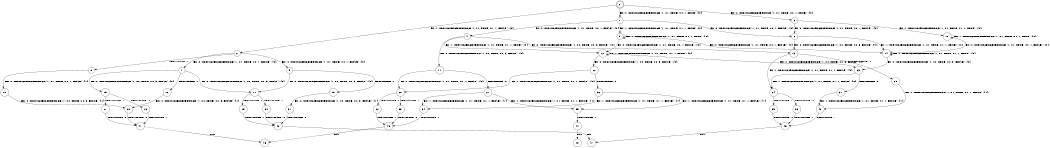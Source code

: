 digraph BCG {
size = "7, 10.5";
center = TRUE;
node [shape = circle];
0 [peripheries = 2];
0 -> 1 [label = "EX !0 !ATOMIC_EXCH_BRANCH (1, +1, TRUE, +0, 1, TRUE) !{0}"];
0 -> 2 [label = "EX !1 !ATOMIC_EXCH_BRANCH (1, +1, TRUE, +1, 1, FALSE) !{0}"];
0 -> 3 [label = "EX !0 !ATOMIC_EXCH_BRANCH (1, +1, TRUE, +0, 1, TRUE) !{0}"];
1 -> 4 [label = "EX !0 !ATOMIC_EXCH_BRANCH (1, +1, TRUE, +0, 1, FALSE) !{0}"];
1 -> 5 [label = "EX !1 !ATOMIC_EXCH_BRANCH (1, +1, TRUE, +1, 1, TRUE) !{0}"];
1 -> 6 [label = "EX !0 !ATOMIC_EXCH_BRANCH (1, +1, TRUE, +0, 1, FALSE) !{0}"];
2 -> 7 [label = "EX !0 !ATOMIC_EXCH_BRANCH (1, +1, TRUE, +0, 1, FALSE) !{0}"];
2 -> 8 [label = "TERMINATE !1"];
2 -> 9 [label = "EX !0 !ATOMIC_EXCH_BRANCH (1, +1, TRUE, +0, 1, FALSE) !{0}"];
3 -> 10 [label = "EX !1 !ATOMIC_EXCH_BRANCH (1, +1, TRUE, +1, 1, TRUE) !{0}"];
3 -> 6 [label = "EX !0 !ATOMIC_EXCH_BRANCH (1, +1, TRUE, +0, 1, FALSE) !{0}"];
4 -> 11 [label = "EX !0 !ATOMIC_EXCH_BRANCH (1, +0, TRUE, +0, 3, FALSE) !{0}"];
4 -> 12 [label = "EX !1 !ATOMIC_EXCH_BRANCH (1, +1, TRUE, +1, 1, TRUE) !{0}"];
4 -> 13 [label = "EX !0 !ATOMIC_EXCH_BRANCH (1, +0, TRUE, +0, 3, FALSE) !{0}"];
5 -> 12 [label = "EX !0 !ATOMIC_EXCH_BRANCH (1, +1, TRUE, +0, 1, FALSE) !{0}"];
5 -> 5 [label = "EX !1 !ATOMIC_EXCH_BRANCH (1, +1, TRUE, +1, 1, TRUE) !{0}"];
5 -> 14 [label = "EX !0 !ATOMIC_EXCH_BRANCH (1, +1, TRUE, +0, 1, FALSE) !{0}"];
6 -> 14 [label = "EX !1 !ATOMIC_EXCH_BRANCH (1, +1, TRUE, +1, 1, TRUE) !{0}"];
6 -> 13 [label = "EX !0 !ATOMIC_EXCH_BRANCH (1, +0, TRUE, +0, 3, FALSE) !{0}"];
7 -> 15 [label = "EX !0 !ATOMIC_EXCH_BRANCH (1, +0, TRUE, +0, 3, FALSE) !{0}"];
7 -> 16 [label = "TERMINATE !1"];
7 -> 17 [label = "EX !0 !ATOMIC_EXCH_BRANCH (1, +0, TRUE, +0, 3, FALSE) !{0}"];
8 -> 18 [label = "EX !0 !ATOMIC_EXCH_BRANCH (1, +1, TRUE, +0, 1, FALSE) !{1}"];
9 -> 19 [label = "TERMINATE !1"];
9 -> 17 [label = "EX !0 !ATOMIC_EXCH_BRANCH (1, +0, TRUE, +0, 3, FALSE) !{0}"];
10 -> 10 [label = "EX !1 !ATOMIC_EXCH_BRANCH (1, +1, TRUE, +1, 1, TRUE) !{0}"];
10 -> 14 [label = "EX !0 !ATOMIC_EXCH_BRANCH (1, +1, TRUE, +0, 1, FALSE) !{0}"];
11 -> 20 [label = "EX !1 !ATOMIC_EXCH_BRANCH (1, +1, TRUE, +1, 1, FALSE) !{0}"];
11 -> 21 [label = "TERMINATE !0"];
12 -> 22 [label = "EX !0 !ATOMIC_EXCH_BRANCH (1, +0, TRUE, +0, 3, FALSE) !{0}"];
12 -> 12 [label = "EX !1 !ATOMIC_EXCH_BRANCH (1, +1, TRUE, +1, 1, TRUE) !{0}"];
12 -> 23 [label = "EX !0 !ATOMIC_EXCH_BRANCH (1, +0, TRUE, +0, 3, FALSE) !{0}"];
13 -> 24 [label = "EX !1 !ATOMIC_EXCH_BRANCH (1, +1, TRUE, +1, 1, FALSE) !{0}"];
13 -> 25 [label = "TERMINATE !0"];
14 -> 14 [label = "EX !1 !ATOMIC_EXCH_BRANCH (1, +1, TRUE, +1, 1, TRUE) !{0}"];
14 -> 23 [label = "EX !0 !ATOMIC_EXCH_BRANCH (1, +0, TRUE, +0, 3, FALSE) !{0}"];
15 -> 26 [label = "TERMINATE !0"];
15 -> 27 [label = "TERMINATE !1"];
16 -> 28 [label = "EX !0 !ATOMIC_EXCH_BRANCH (1, +0, TRUE, +0, 3, FALSE) !{1}"];
17 -> 29 [label = "TERMINATE !0"];
17 -> 30 [label = "TERMINATE !1"];
18 -> 28 [label = "EX !0 !ATOMIC_EXCH_BRANCH (1, +0, TRUE, +0, 3, FALSE) !{1}"];
19 -> 31 [label = "EX !0 !ATOMIC_EXCH_BRANCH (1, +0, TRUE, +0, 3, FALSE) !{1}"];
20 -> 32 [label = "TERMINATE !0"];
20 -> 33 [label = "TERMINATE !1"];
21 -> 34 [label = "EX !1 !ATOMIC_EXCH_BRANCH (1, +1, TRUE, +1, 1, FALSE) !{1}"];
21 -> 35 [label = "EX !1 !ATOMIC_EXCH_BRANCH (1, +1, TRUE, +1, 1, FALSE) !{1}"];
22 -> 20 [label = "EX !1 !ATOMIC_EXCH_BRANCH (1, +1, TRUE, +1, 1, FALSE) !{0}"];
22 -> 36 [label = "TERMINATE !0"];
23 -> 24 [label = "EX !1 !ATOMIC_EXCH_BRANCH (1, +1, TRUE, +1, 1, FALSE) !{0}"];
23 -> 37 [label = "TERMINATE !0"];
24 -> 38 [label = "TERMINATE !0"];
24 -> 39 [label = "TERMINATE !1"];
25 -> 40 [label = "EX !1 !ATOMIC_EXCH_BRANCH (1, +1, TRUE, +1, 1, FALSE) !{1}"];
26 -> 41 [label = "TERMINATE !1"];
27 -> 41 [label = "TERMINATE !0"];
28 -> 41 [label = "TERMINATE !0"];
29 -> 42 [label = "TERMINATE !1"];
30 -> 42 [label = "TERMINATE !0"];
31 -> 42 [label = "TERMINATE !0"];
32 -> 43 [label = "TERMINATE !1"];
33 -> 43 [label = "TERMINATE !0"];
34 -> 43 [label = "TERMINATE !1"];
35 -> 44 [label = "TERMINATE !1"];
36 -> 34 [label = "EX !1 !ATOMIC_EXCH_BRANCH (1, +1, TRUE, +1, 1, FALSE) !{1}"];
36 -> 35 [label = "EX !1 !ATOMIC_EXCH_BRANCH (1, +1, TRUE, +1, 1, FALSE) !{1}"];
37 -> 40 [label = "EX !1 !ATOMIC_EXCH_BRANCH (1, +1, TRUE, +1, 1, FALSE) !{1}"];
38 -> 45 [label = "TERMINATE !1"];
39 -> 45 [label = "TERMINATE !0"];
40 -> 45 [label = "TERMINATE !1"];
41 -> 46 [label = "exit"];
42 -> 47 [label = "exit"];
43 -> 46 [label = "exit"];
44 -> 48 [label = "exit"];
45 -> 47 [label = "exit"];
}
